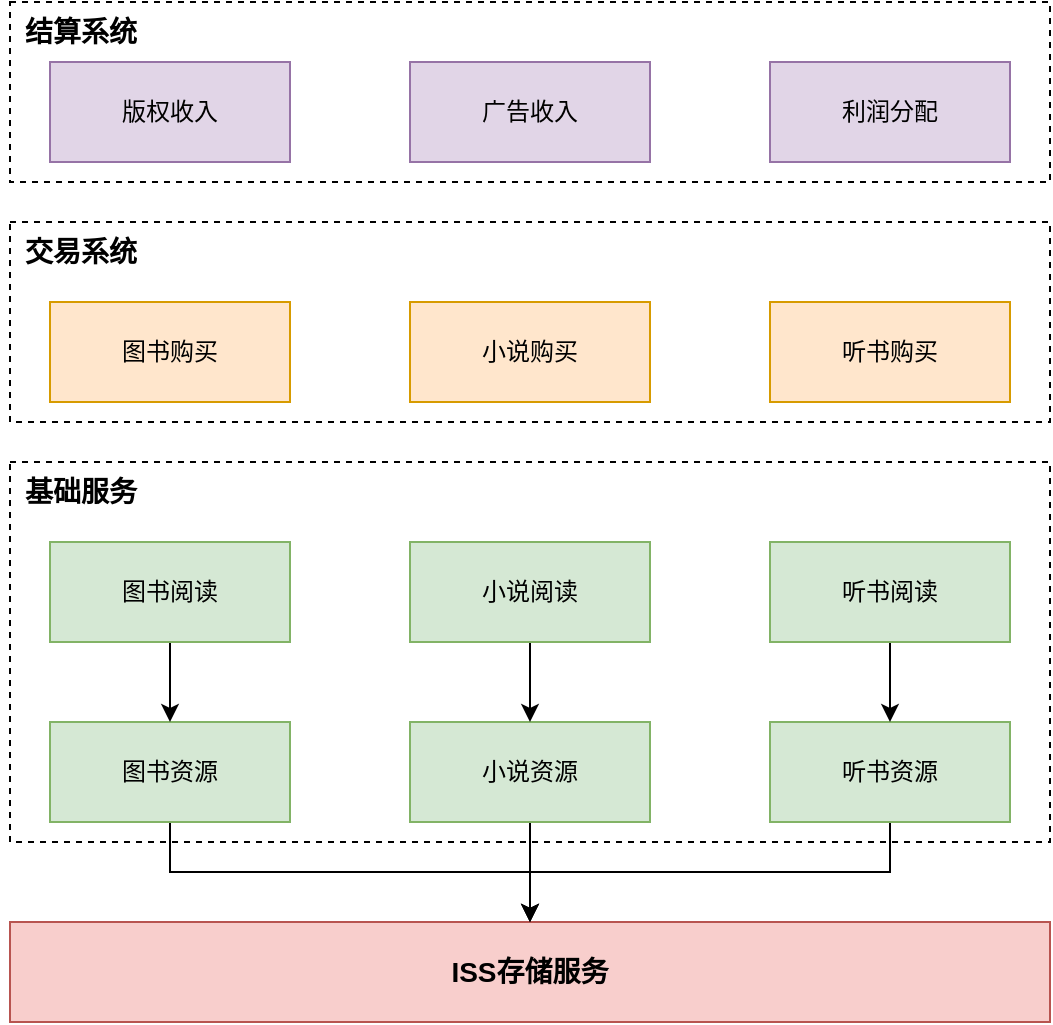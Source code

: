 <mxfile version="21.6.8" type="github">
  <diagram name="第 1 页" id="xgRBW9jYFuQNeC2wXJYv">
    <mxGraphModel dx="1050" dy="1799" grid="1" gridSize="10" guides="1" tooltips="1" connect="1" arrows="1" fold="1" page="1" pageScale="1" pageWidth="827" pageHeight="1169" math="0" shadow="0">
      <root>
        <mxCell id="0" />
        <mxCell id="1" parent="0" />
        <mxCell id="Tv-jJkPy1Z6eXJQ7PN0g-27" value="" style="rounded=0;whiteSpace=wrap;html=1;dashed=1;" vertex="1" parent="1">
          <mxGeometry x="140" y="150" width="520" height="190" as="geometry" />
        </mxCell>
        <mxCell id="Tv-jJkPy1Z6eXJQ7PN0g-25" value="" style="rounded=0;whiteSpace=wrap;html=1;dashed=1;" vertex="1" parent="1">
          <mxGeometry x="140" y="-80" width="520" height="90" as="geometry" />
        </mxCell>
        <mxCell id="Tv-jJkPy1Z6eXJQ7PN0g-22" value="" style="rounded=0;whiteSpace=wrap;html=1;dashed=1;" vertex="1" parent="1">
          <mxGeometry x="140" y="30" width="520" height="100" as="geometry" />
        </mxCell>
        <mxCell id="Tv-jJkPy1Z6eXJQ7PN0g-1" value="&lt;font style=&quot;font-size: 14px;&quot;&gt;&lt;b&gt;ISS存储服务&lt;/b&gt;&lt;/font&gt;" style="rounded=0;whiteSpace=wrap;html=1;fillColor=#f8cecc;strokeColor=#b85450;" vertex="1" parent="1">
          <mxGeometry x="140" y="380" width="520" height="50" as="geometry" />
        </mxCell>
        <mxCell id="Tv-jJkPy1Z6eXJQ7PN0g-31" style="edgeStyle=orthogonalEdgeStyle;rounded=0;orthogonalLoop=1;jettySize=auto;html=1;exitX=0.5;exitY=1;exitDx=0;exitDy=0;entryX=0.5;entryY=0;entryDx=0;entryDy=0;" edge="1" parent="1" source="Tv-jJkPy1Z6eXJQ7PN0g-2" target="Tv-jJkPy1Z6eXJQ7PN0g-1">
          <mxGeometry relative="1" as="geometry" />
        </mxCell>
        <mxCell id="Tv-jJkPy1Z6eXJQ7PN0g-2" value="图书资源" style="rounded=0;whiteSpace=wrap;html=1;fillColor=#d5e8d4;strokeColor=#82b366;" vertex="1" parent="1">
          <mxGeometry x="160" y="280" width="120" height="50" as="geometry" />
        </mxCell>
        <mxCell id="Tv-jJkPy1Z6eXJQ7PN0g-32" style="edgeStyle=orthogonalEdgeStyle;rounded=0;orthogonalLoop=1;jettySize=auto;html=1;exitX=0.5;exitY=1;exitDx=0;exitDy=0;entryX=0.5;entryY=0;entryDx=0;entryDy=0;" edge="1" parent="1" source="Tv-jJkPy1Z6eXJQ7PN0g-3" target="Tv-jJkPy1Z6eXJQ7PN0g-1">
          <mxGeometry relative="1" as="geometry" />
        </mxCell>
        <mxCell id="Tv-jJkPy1Z6eXJQ7PN0g-3" value="小说资源" style="rounded=0;whiteSpace=wrap;html=1;fillColor=#d5e8d4;strokeColor=#82b366;" vertex="1" parent="1">
          <mxGeometry x="340" y="280" width="120" height="50" as="geometry" />
        </mxCell>
        <mxCell id="Tv-jJkPy1Z6eXJQ7PN0g-33" style="edgeStyle=orthogonalEdgeStyle;rounded=0;orthogonalLoop=1;jettySize=auto;html=1;exitX=0.5;exitY=1;exitDx=0;exitDy=0;" edge="1" parent="1" source="Tv-jJkPy1Z6eXJQ7PN0g-4" target="Tv-jJkPy1Z6eXJQ7PN0g-1">
          <mxGeometry relative="1" as="geometry" />
        </mxCell>
        <mxCell id="Tv-jJkPy1Z6eXJQ7PN0g-4" value="听书资源" style="rounded=0;whiteSpace=wrap;html=1;fillColor=#d5e8d4;strokeColor=#82b366;" vertex="1" parent="1">
          <mxGeometry x="520" y="280" width="120" height="50" as="geometry" />
        </mxCell>
        <mxCell id="Tv-jJkPy1Z6eXJQ7PN0g-17" style="edgeStyle=orthogonalEdgeStyle;rounded=0;orthogonalLoop=1;jettySize=auto;html=1;exitX=0.5;exitY=1;exitDx=0;exitDy=0;entryX=0.5;entryY=0;entryDx=0;entryDy=0;" edge="1" parent="1" source="Tv-jJkPy1Z6eXJQ7PN0g-5" target="Tv-jJkPy1Z6eXJQ7PN0g-2">
          <mxGeometry relative="1" as="geometry" />
        </mxCell>
        <mxCell id="Tv-jJkPy1Z6eXJQ7PN0g-5" value="图书阅读" style="rounded=0;whiteSpace=wrap;html=1;fillColor=#d5e8d4;strokeColor=#82b366;" vertex="1" parent="1">
          <mxGeometry x="160" y="190" width="120" height="50" as="geometry" />
        </mxCell>
        <mxCell id="Tv-jJkPy1Z6eXJQ7PN0g-18" style="edgeStyle=orthogonalEdgeStyle;rounded=0;orthogonalLoop=1;jettySize=auto;html=1;exitX=0.5;exitY=1;exitDx=0;exitDy=0;entryX=0.5;entryY=0;entryDx=0;entryDy=0;" edge="1" parent="1" source="Tv-jJkPy1Z6eXJQ7PN0g-6" target="Tv-jJkPy1Z6eXJQ7PN0g-3">
          <mxGeometry relative="1" as="geometry" />
        </mxCell>
        <mxCell id="Tv-jJkPy1Z6eXJQ7PN0g-6" value="小说阅读" style="rounded=0;whiteSpace=wrap;html=1;fillColor=#d5e8d4;strokeColor=#82b366;" vertex="1" parent="1">
          <mxGeometry x="340" y="190" width="120" height="50" as="geometry" />
        </mxCell>
        <mxCell id="Tv-jJkPy1Z6eXJQ7PN0g-19" style="edgeStyle=orthogonalEdgeStyle;rounded=0;orthogonalLoop=1;jettySize=auto;html=1;exitX=0.5;exitY=1;exitDx=0;exitDy=0;" edge="1" parent="1" source="Tv-jJkPy1Z6eXJQ7PN0g-7" target="Tv-jJkPy1Z6eXJQ7PN0g-4">
          <mxGeometry relative="1" as="geometry" />
        </mxCell>
        <mxCell id="Tv-jJkPy1Z6eXJQ7PN0g-7" value="听书阅读" style="rounded=0;whiteSpace=wrap;html=1;fillColor=#d5e8d4;strokeColor=#82b366;" vertex="1" parent="1">
          <mxGeometry x="520" y="190" width="120" height="50" as="geometry" />
        </mxCell>
        <mxCell id="Tv-jJkPy1Z6eXJQ7PN0g-9" value="图书购买" style="rounded=0;whiteSpace=wrap;html=1;fillColor=#ffe6cc;strokeColor=#d79b00;" vertex="1" parent="1">
          <mxGeometry x="160" y="70" width="120" height="50" as="geometry" />
        </mxCell>
        <mxCell id="Tv-jJkPy1Z6eXJQ7PN0g-10" value="利润分配" style="rounded=0;whiteSpace=wrap;html=1;fillColor=#e1d5e7;strokeColor=#9673a6;" vertex="1" parent="1">
          <mxGeometry x="520" y="-50" width="120" height="50" as="geometry" />
        </mxCell>
        <mxCell id="Tv-jJkPy1Z6eXJQ7PN0g-12" value="版权收入" style="rounded=0;whiteSpace=wrap;html=1;fillColor=#e1d5e7;strokeColor=#9673a6;" vertex="1" parent="1">
          <mxGeometry x="160" y="-50" width="120" height="50" as="geometry" />
        </mxCell>
        <mxCell id="Tv-jJkPy1Z6eXJQ7PN0g-20" value="小说购买" style="rounded=0;whiteSpace=wrap;html=1;fillColor=#ffe6cc;strokeColor=#d79b00;" vertex="1" parent="1">
          <mxGeometry x="340" y="70" width="120" height="50" as="geometry" />
        </mxCell>
        <mxCell id="Tv-jJkPy1Z6eXJQ7PN0g-21" value="听书购买" style="rounded=0;whiteSpace=wrap;html=1;fillColor=#ffe6cc;strokeColor=#d79b00;" vertex="1" parent="1">
          <mxGeometry x="520" y="70" width="120" height="50" as="geometry" />
        </mxCell>
        <mxCell id="Tv-jJkPy1Z6eXJQ7PN0g-23" value="&lt;font style=&quot;font-size: 14px;&quot;&gt;&lt;b&gt;交易系统&lt;/b&gt;&lt;/font&gt;" style="text;html=1;align=center;verticalAlign=middle;resizable=0;points=[];autosize=1;strokeColor=none;fillColor=none;" vertex="1" parent="1">
          <mxGeometry x="135" y="30" width="80" height="30" as="geometry" />
        </mxCell>
        <mxCell id="Tv-jJkPy1Z6eXJQ7PN0g-24" value="广告收入" style="rounded=0;whiteSpace=wrap;html=1;fillColor=#e1d5e7;strokeColor=#9673a6;" vertex="1" parent="1">
          <mxGeometry x="340" y="-50" width="120" height="50" as="geometry" />
        </mxCell>
        <mxCell id="Tv-jJkPy1Z6eXJQ7PN0g-26" value="&lt;font style=&quot;font-size: 14px;&quot;&gt;&lt;b&gt;结算系统&lt;/b&gt;&lt;/font&gt;" style="text;html=1;align=center;verticalAlign=middle;resizable=0;points=[];autosize=1;strokeColor=none;fillColor=none;" vertex="1" parent="1">
          <mxGeometry x="135" y="-80" width="80" height="30" as="geometry" />
        </mxCell>
        <mxCell id="Tv-jJkPy1Z6eXJQ7PN0g-28" value="&lt;font style=&quot;font-size: 14px;&quot;&gt;&lt;b&gt;基础服务&lt;/b&gt;&lt;/font&gt;" style="text;html=1;align=center;verticalAlign=middle;resizable=0;points=[];autosize=1;strokeColor=none;fillColor=none;" vertex="1" parent="1">
          <mxGeometry x="135" y="150" width="80" height="30" as="geometry" />
        </mxCell>
      </root>
    </mxGraphModel>
  </diagram>
</mxfile>
